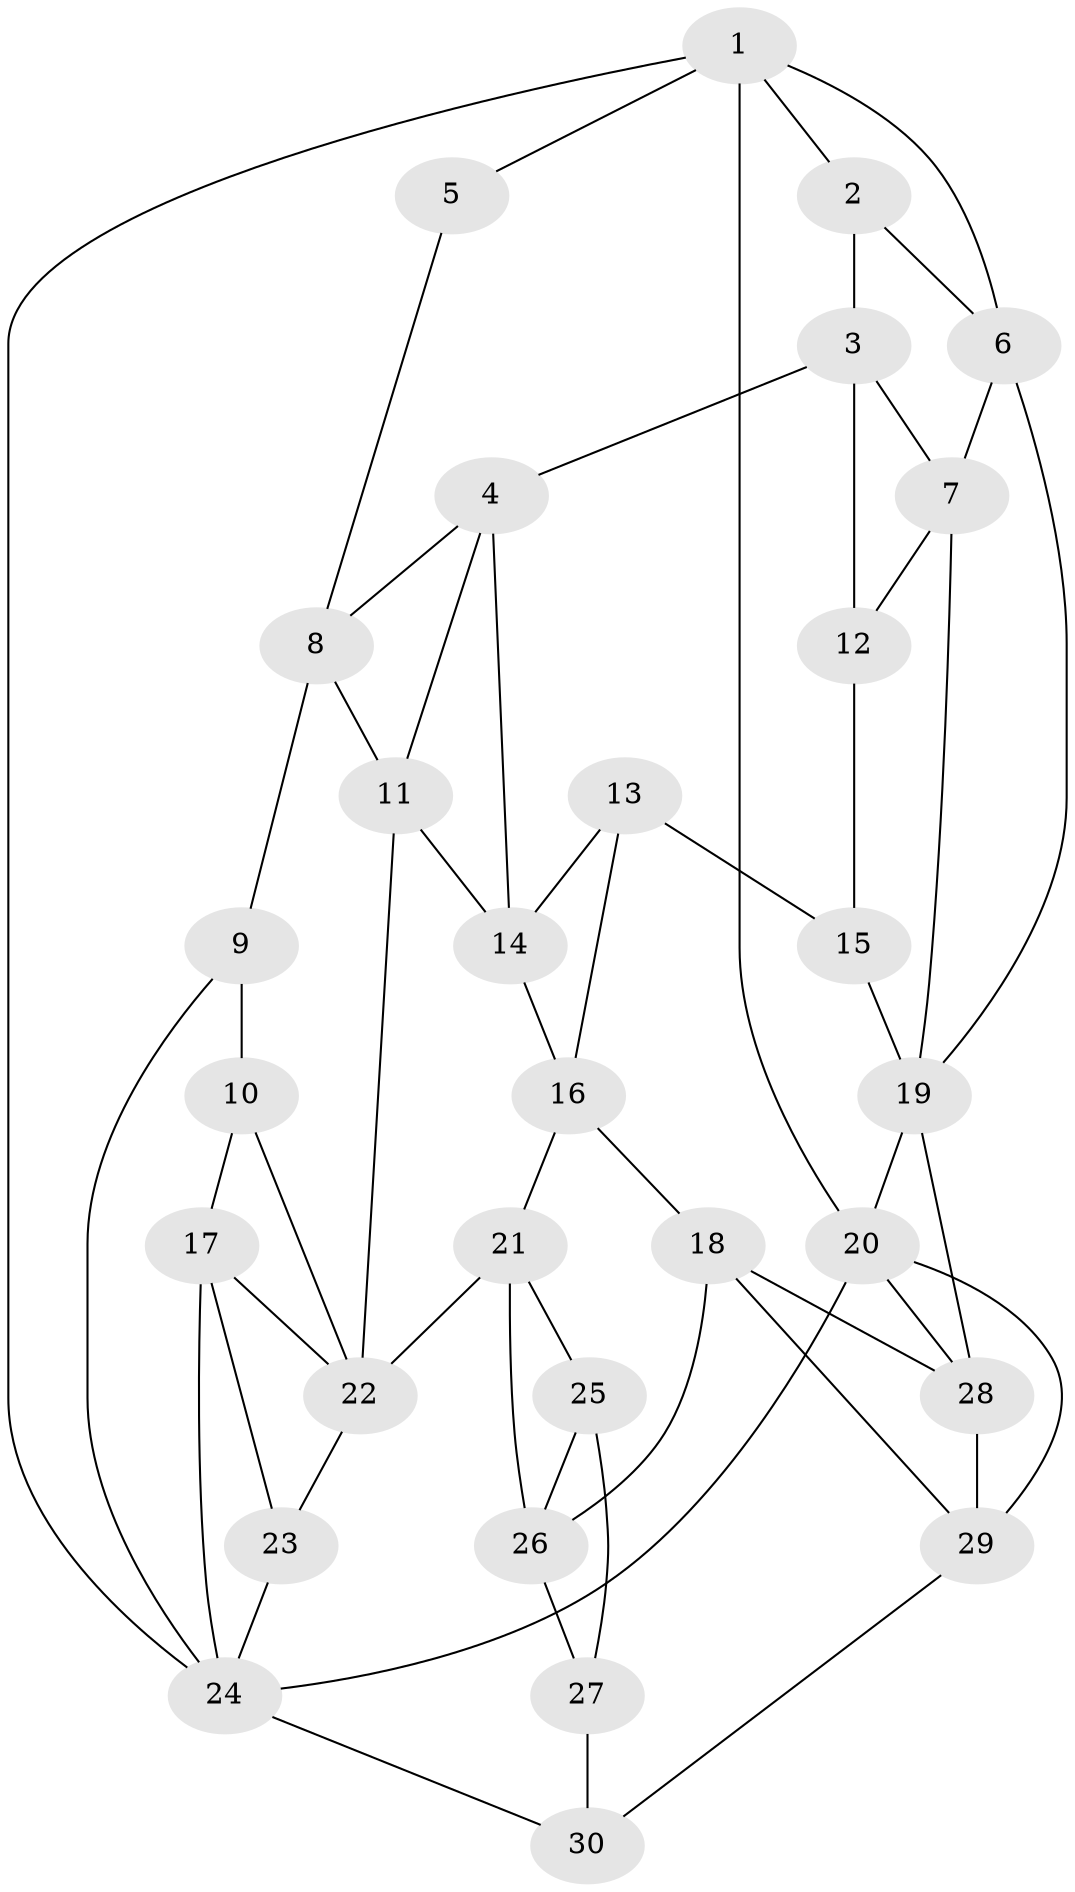 // original degree distribution, {3: 0.03333333333333333, 6: 0.23333333333333334, 4: 0.26666666666666666, 5: 0.4666666666666667}
// Generated by graph-tools (version 1.1) at 2025/27/03/09/25 03:27:02]
// undirected, 30 vertices, 57 edges
graph export_dot {
graph [start="1"]
  node [color=gray90,style=filled];
  1;
  2;
  3;
  4;
  5;
  6;
  7;
  8;
  9;
  10;
  11;
  12;
  13;
  14;
  15;
  16;
  17;
  18;
  19;
  20;
  21;
  22;
  23;
  24;
  25;
  26;
  27;
  28;
  29;
  30;
  1 -- 2 [weight=1.0];
  1 -- 5 [weight=1.0];
  1 -- 6 [weight=1.0];
  1 -- 20 [weight=1.0];
  1 -- 24 [weight=1.0];
  2 -- 3 [weight=1.0];
  2 -- 6 [weight=1.0];
  3 -- 4 [weight=1.0];
  3 -- 7 [weight=1.0];
  3 -- 12 [weight=1.0];
  4 -- 8 [weight=1.0];
  4 -- 11 [weight=1.0];
  4 -- 14 [weight=1.0];
  5 -- 8 [weight=1.0];
  6 -- 7 [weight=1.0];
  6 -- 19 [weight=1.0];
  7 -- 12 [weight=1.0];
  7 -- 19 [weight=1.0];
  8 -- 9 [weight=1.0];
  8 -- 11 [weight=1.0];
  9 -- 10 [weight=1.0];
  9 -- 24 [weight=1.0];
  10 -- 17 [weight=1.0];
  10 -- 22 [weight=1.0];
  11 -- 14 [weight=1.0];
  11 -- 22 [weight=1.0];
  12 -- 15 [weight=1.0];
  13 -- 14 [weight=1.0];
  13 -- 15 [weight=1.0];
  13 -- 16 [weight=1.0];
  14 -- 16 [weight=1.0];
  15 -- 19 [weight=2.0];
  16 -- 18 [weight=1.0];
  16 -- 21 [weight=1.0];
  17 -- 22 [weight=1.0];
  17 -- 23 [weight=1.0];
  17 -- 24 [weight=1.0];
  18 -- 26 [weight=1.0];
  18 -- 28 [weight=1.0];
  18 -- 29 [weight=1.0];
  19 -- 20 [weight=1.0];
  19 -- 28 [weight=1.0];
  20 -- 24 [weight=1.0];
  20 -- 28 [weight=1.0];
  20 -- 29 [weight=1.0];
  21 -- 22 [weight=2.0];
  21 -- 25 [weight=1.0];
  21 -- 26 [weight=1.0];
  22 -- 23 [weight=1.0];
  23 -- 24 [weight=1.0];
  24 -- 30 [weight=1.0];
  25 -- 26 [weight=1.0];
  25 -- 27 [weight=1.0];
  26 -- 27 [weight=1.0];
  27 -- 30 [weight=2.0];
  28 -- 29 [weight=1.0];
  29 -- 30 [weight=1.0];
}
